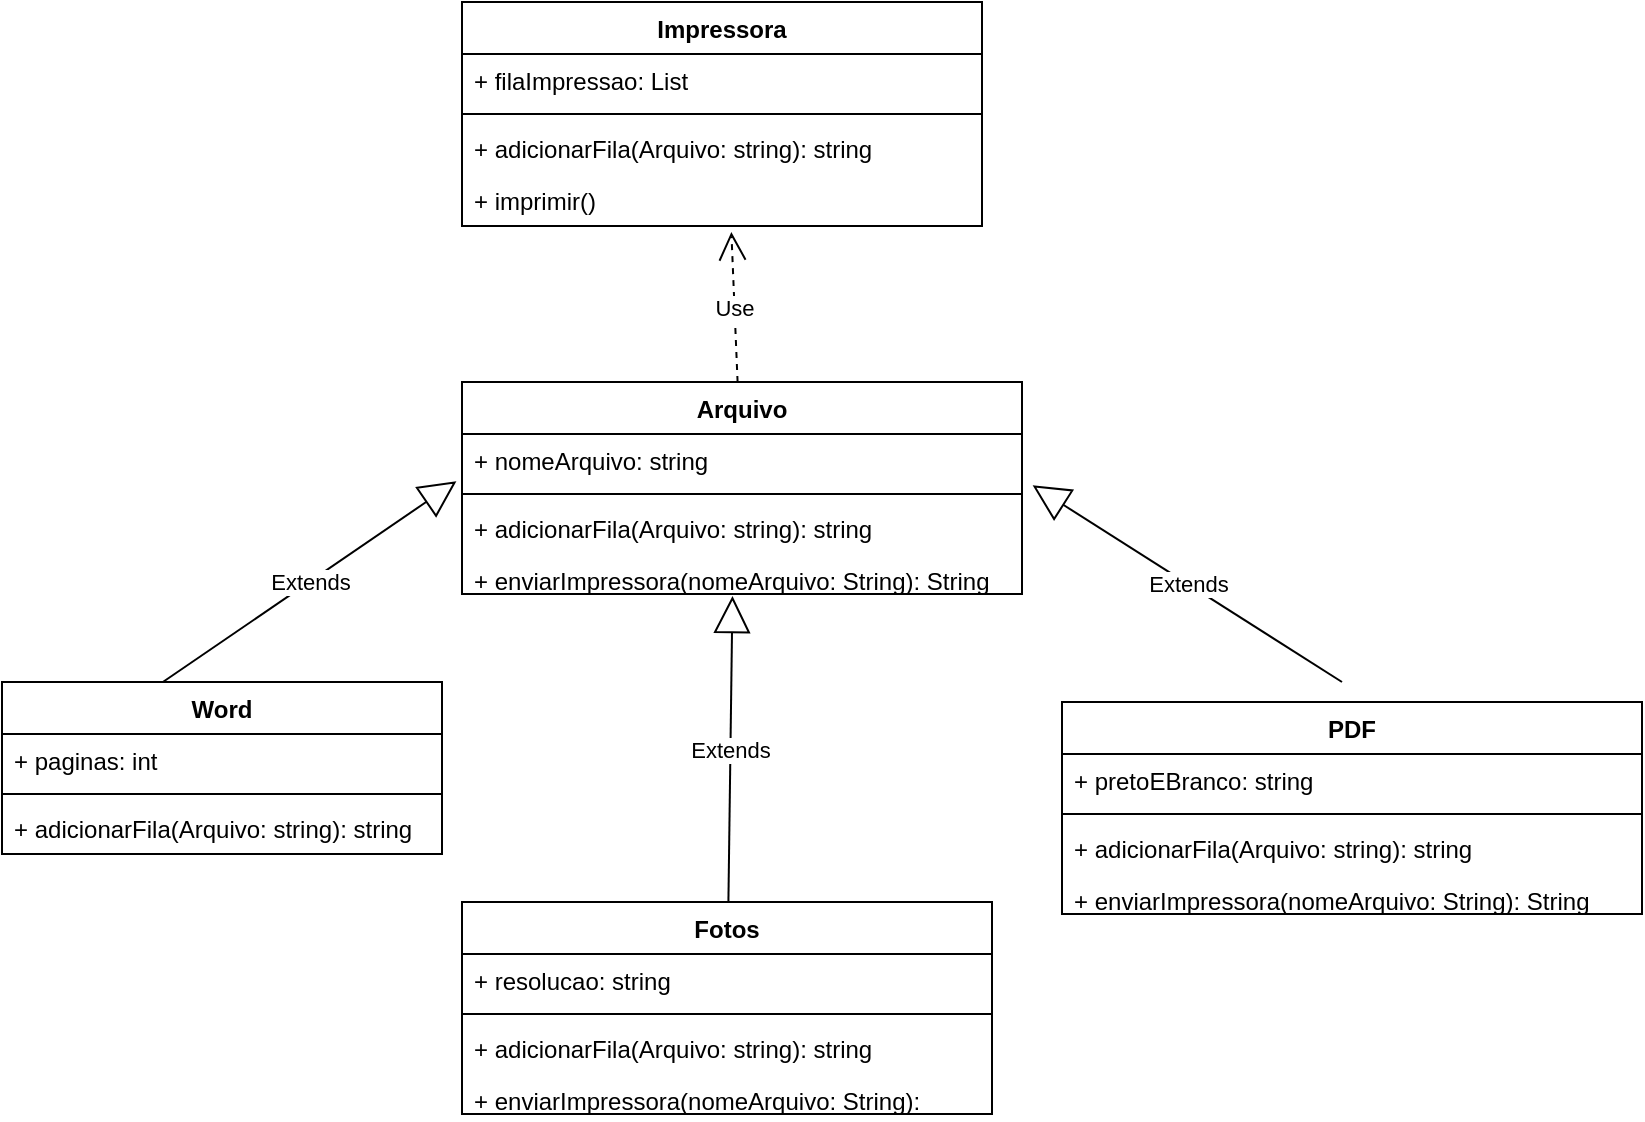 <mxfile version="21.4.0" type="google">
  <diagram name="Página-1" id="OxN40ckZnoAkPMzC_iv0">
    <mxGraphModel grid="1" page="1" gridSize="10" guides="1" tooltips="1" connect="1" arrows="1" fold="1" pageScale="1" pageWidth="827" pageHeight="1169" math="0" shadow="0">
      <root>
        <mxCell id="0" />
        <mxCell id="1" parent="0" />
        <mxCell id="jSgVYsULYHfXrY9TEKTu-5" value="Impressora" style="swimlane;fontStyle=1;align=center;verticalAlign=top;childLayout=stackLayout;horizontal=1;startSize=26;horizontalStack=0;resizeParent=1;resizeParentMax=0;resizeLast=0;collapsible=1;marginBottom=0;whiteSpace=wrap;html=1;" vertex="1" parent="1">
          <mxGeometry x="240" width="260" height="112" as="geometry" />
        </mxCell>
        <mxCell id="jSgVYsULYHfXrY9TEKTu-10" value="+ filaImpressao: List" style="text;strokeColor=none;fillColor=none;align=left;verticalAlign=top;spacingLeft=4;spacingRight=4;overflow=hidden;rotatable=0;points=[[0,0.5],[1,0.5]];portConstraint=eastwest;whiteSpace=wrap;html=1;" vertex="1" parent="jSgVYsULYHfXrY9TEKTu-5">
          <mxGeometry y="26" width="260" height="26" as="geometry" />
        </mxCell>
        <mxCell id="jSgVYsULYHfXrY9TEKTu-7" value="" style="line;strokeWidth=1;fillColor=none;align=left;verticalAlign=middle;spacingTop=-1;spacingLeft=3;spacingRight=3;rotatable=0;labelPosition=right;points=[];portConstraint=eastwest;strokeColor=inherit;" vertex="1" parent="jSgVYsULYHfXrY9TEKTu-5">
          <mxGeometry y="52" width="260" height="8" as="geometry" />
        </mxCell>
        <mxCell id="jSgVYsULYHfXrY9TEKTu-9" value="+ adicionarFila(Arquivo: string): string" style="text;strokeColor=none;fillColor=none;align=left;verticalAlign=top;spacingLeft=4;spacingRight=4;overflow=hidden;rotatable=0;points=[[0,0.5],[1,0.5]];portConstraint=eastwest;whiteSpace=wrap;html=1;" vertex="1" parent="jSgVYsULYHfXrY9TEKTu-5">
          <mxGeometry y="60" width="260" height="26" as="geometry" />
        </mxCell>
        <mxCell id="jSgVYsULYHfXrY9TEKTu-11" value="+ imprimir()" style="text;strokeColor=none;fillColor=none;align=left;verticalAlign=top;spacingLeft=4;spacingRight=4;overflow=hidden;rotatable=0;points=[[0,0.5],[1,0.5]];portConstraint=eastwest;whiteSpace=wrap;html=1;" vertex="1" parent="jSgVYsULYHfXrY9TEKTu-5">
          <mxGeometry y="86" width="260" height="26" as="geometry" />
        </mxCell>
        <mxCell id="jSgVYsULYHfXrY9TEKTu-31" value="Arquivo" style="swimlane;fontStyle=1;align=center;verticalAlign=top;childLayout=stackLayout;horizontal=1;startSize=26;horizontalStack=0;resizeParent=1;resizeParentMax=0;resizeLast=0;collapsible=1;marginBottom=0;whiteSpace=wrap;html=1;" vertex="1" parent="1">
          <mxGeometry x="240" y="190" width="280" height="106" as="geometry" />
        </mxCell>
        <mxCell id="jSgVYsULYHfXrY9TEKTu-32" value="+ nomeArquivo: string" style="text;strokeColor=none;fillColor=none;align=left;verticalAlign=top;spacingLeft=4;spacingRight=4;overflow=hidden;rotatable=0;points=[[0,0.5],[1,0.5]];portConstraint=eastwest;whiteSpace=wrap;html=1;" vertex="1" parent="jSgVYsULYHfXrY9TEKTu-31">
          <mxGeometry y="26" width="280" height="26" as="geometry" />
        </mxCell>
        <mxCell id="jSgVYsULYHfXrY9TEKTu-33" value="" style="line;strokeWidth=1;fillColor=none;align=left;verticalAlign=middle;spacingTop=-1;spacingLeft=3;spacingRight=3;rotatable=0;labelPosition=right;points=[];portConstraint=eastwest;strokeColor=inherit;" vertex="1" parent="jSgVYsULYHfXrY9TEKTu-31">
          <mxGeometry y="52" width="280" height="8" as="geometry" />
        </mxCell>
        <mxCell id="jSgVYsULYHfXrY9TEKTu-53" value="+ adicionarFila(Arquivo: string): string" style="text;strokeColor=none;fillColor=none;align=left;verticalAlign=top;spacingLeft=4;spacingRight=4;overflow=hidden;rotatable=0;points=[[0,0.5],[1,0.5]];portConstraint=eastwest;whiteSpace=wrap;html=1;" vertex="1" parent="jSgVYsULYHfXrY9TEKTu-31">
          <mxGeometry y="60" width="280" height="26" as="geometry" />
        </mxCell>
        <mxCell id="jSgVYsULYHfXrY9TEKTu-34" value="+ enviarImpressora(nomeArquivo: String): String" style="text;strokeColor=none;fillColor=none;align=left;verticalAlign=top;spacingLeft=4;spacingRight=4;overflow=hidden;rotatable=0;points=[[0,0.5],[1,0.5]];portConstraint=eastwest;whiteSpace=wrap;html=1;" vertex="1" parent="jSgVYsULYHfXrY9TEKTu-31">
          <mxGeometry y="86" width="280" height="20" as="geometry" />
        </mxCell>
        <mxCell id="jSgVYsULYHfXrY9TEKTu-36" value="Extends" style="endArrow=block;endSize=16;endFill=0;html=1;rounded=0;entryX=1.019;entryY=0.987;entryDx=0;entryDy=0;entryPerimeter=0;exitX=0.5;exitY=0;exitDx=0;exitDy=0;" edge="1" parent="1" target="jSgVYsULYHfXrY9TEKTu-32">
          <mxGeometry width="160" relative="1" as="geometry">
            <mxPoint x="680" y="340" as="sourcePoint" />
            <mxPoint x="490" y="230" as="targetPoint" />
          </mxGeometry>
        </mxCell>
        <mxCell id="jSgVYsULYHfXrY9TEKTu-37" value="Extends" style="endArrow=block;endSize=16;endFill=0;html=1;rounded=0;entryX=0.483;entryY=1.05;entryDx=0;entryDy=0;entryPerimeter=0;" edge="1" parent="1" source="jSgVYsULYHfXrY9TEKTu-47" target="jSgVYsULYHfXrY9TEKTu-34">
          <mxGeometry width="160" relative="1" as="geometry">
            <mxPoint x="371.42" y="329.688" as="sourcePoint" />
            <mxPoint x="490" y="230" as="targetPoint" />
          </mxGeometry>
        </mxCell>
        <mxCell id="jSgVYsULYHfXrY9TEKTu-40" value="Extends" style="endArrow=block;endSize=16;endFill=0;html=1;rounded=0;exitX=0.364;exitY=0.003;exitDx=0;exitDy=0;exitPerimeter=0;entryX=-0.01;entryY=0.91;entryDx=0;entryDy=0;entryPerimeter=0;" edge="1" parent="1" source="jSgVYsULYHfXrY9TEKTu-43" target="jSgVYsULYHfXrY9TEKTu-32">
          <mxGeometry width="160" relative="1" as="geometry">
            <mxPoint x="92.64" y="331.58" as="sourcePoint" />
            <mxPoint x="490" y="230" as="targetPoint" />
          </mxGeometry>
        </mxCell>
        <mxCell id="jSgVYsULYHfXrY9TEKTu-41" value="Use" style="endArrow=open;endSize=12;dashed=1;html=1;rounded=0;entryX=0.518;entryY=1.115;entryDx=0;entryDy=0;entryPerimeter=0;" edge="1" parent="1" source="jSgVYsULYHfXrY9TEKTu-31" target="jSgVYsULYHfXrY9TEKTu-11">
          <mxGeometry width="160" relative="1" as="geometry">
            <mxPoint x="330" y="130" as="sourcePoint" />
            <mxPoint x="490" y="130" as="targetPoint" />
          </mxGeometry>
        </mxCell>
        <mxCell id="jSgVYsULYHfXrY9TEKTu-43" value="Word" style="swimlane;fontStyle=1;align=center;verticalAlign=top;childLayout=stackLayout;horizontal=1;startSize=26;horizontalStack=0;resizeParent=1;resizeParentMax=0;resizeLast=0;collapsible=1;marginBottom=0;whiteSpace=wrap;html=1;" vertex="1" parent="1">
          <mxGeometry x="10" y="340" width="220" height="86" as="geometry" />
        </mxCell>
        <mxCell id="jSgVYsULYHfXrY9TEKTu-44" value="+ paginas: int" style="text;strokeColor=none;fillColor=none;align=left;verticalAlign=top;spacingLeft=4;spacingRight=4;overflow=hidden;rotatable=0;points=[[0,0.5],[1,0.5]];portConstraint=eastwest;whiteSpace=wrap;html=1;" vertex="1" parent="jSgVYsULYHfXrY9TEKTu-43">
          <mxGeometry y="26" width="220" height="26" as="geometry" />
        </mxCell>
        <mxCell id="jSgVYsULYHfXrY9TEKTu-45" value="" style="line;strokeWidth=1;fillColor=none;align=left;verticalAlign=middle;spacingTop=-1;spacingLeft=3;spacingRight=3;rotatable=0;labelPosition=right;points=[];portConstraint=eastwest;strokeColor=inherit;" vertex="1" parent="jSgVYsULYHfXrY9TEKTu-43">
          <mxGeometry y="52" width="220" height="8" as="geometry" />
        </mxCell>
        <mxCell id="jSgVYsULYHfXrY9TEKTu-54" value="+ adicionarFila(Arquivo: string): string" style="text;strokeColor=none;fillColor=none;align=left;verticalAlign=top;spacingLeft=4;spacingRight=4;overflow=hidden;rotatable=0;points=[[0,0.5],[1,0.5]];portConstraint=eastwest;whiteSpace=wrap;html=1;" vertex="1" parent="jSgVYsULYHfXrY9TEKTu-43">
          <mxGeometry y="60" width="220" height="26" as="geometry" />
        </mxCell>
        <mxCell id="jSgVYsULYHfXrY9TEKTu-47" value="Fotos" style="swimlane;fontStyle=1;align=center;verticalAlign=top;childLayout=stackLayout;horizontal=1;startSize=26;horizontalStack=0;resizeParent=1;resizeParentMax=0;resizeLast=0;collapsible=1;marginBottom=0;whiteSpace=wrap;html=1;" vertex="1" parent="1">
          <mxGeometry x="240" y="450" width="265" height="106" as="geometry" />
        </mxCell>
        <mxCell id="jSgVYsULYHfXrY9TEKTu-48" value="+ resolucao: string" style="text;strokeColor=none;fillColor=none;align=left;verticalAlign=top;spacingLeft=4;spacingRight=4;overflow=hidden;rotatable=0;points=[[0,0.5],[1,0.5]];portConstraint=eastwest;whiteSpace=wrap;html=1;" vertex="1" parent="jSgVYsULYHfXrY9TEKTu-47">
          <mxGeometry y="26" width="265" height="26" as="geometry" />
        </mxCell>
        <mxCell id="jSgVYsULYHfXrY9TEKTu-49" value="" style="line;strokeWidth=1;fillColor=none;align=left;verticalAlign=middle;spacingTop=-1;spacingLeft=3;spacingRight=3;rotatable=0;labelPosition=right;points=[];portConstraint=eastwest;strokeColor=inherit;" vertex="1" parent="jSgVYsULYHfXrY9TEKTu-47">
          <mxGeometry y="52" width="265" height="8" as="geometry" />
        </mxCell>
        <mxCell id="jSgVYsULYHfXrY9TEKTu-57" value="+ adicionarFila(Arquivo: string): string" style="text;strokeColor=none;fillColor=none;align=left;verticalAlign=top;spacingLeft=4;spacingRight=4;overflow=hidden;rotatable=0;points=[[0,0.5],[1,0.5]];portConstraint=eastwest;whiteSpace=wrap;html=1;" vertex="1" parent="jSgVYsULYHfXrY9TEKTu-47">
          <mxGeometry y="60" width="265" height="26" as="geometry" />
        </mxCell>
        <mxCell id="jSgVYsULYHfXrY9TEKTu-58" value="+ enviarImpressora(nomeArquivo: String): String" style="text;strokeColor=none;fillColor=none;align=left;verticalAlign=top;spacingLeft=4;spacingRight=4;overflow=hidden;rotatable=0;points=[[0,0.5],[1,0.5]];portConstraint=eastwest;whiteSpace=wrap;html=1;" vertex="1" parent="jSgVYsULYHfXrY9TEKTu-47">
          <mxGeometry y="86" width="265" height="20" as="geometry" />
        </mxCell>
        <mxCell id="jSgVYsULYHfXrY9TEKTu-50" value="PDF" style="swimlane;fontStyle=1;align=center;verticalAlign=top;childLayout=stackLayout;horizontal=1;startSize=26;horizontalStack=0;resizeParent=1;resizeParentMax=0;resizeLast=0;collapsible=1;marginBottom=0;whiteSpace=wrap;html=1;" vertex="1" parent="1">
          <mxGeometry x="540" y="350" width="290" height="106" as="geometry" />
        </mxCell>
        <mxCell id="jSgVYsULYHfXrY9TEKTu-51" value="+ pretoEBranco: string" style="text;strokeColor=none;fillColor=none;align=left;verticalAlign=top;spacingLeft=4;spacingRight=4;overflow=hidden;rotatable=0;points=[[0,0.5],[1,0.5]];portConstraint=eastwest;whiteSpace=wrap;html=1;" vertex="1" parent="jSgVYsULYHfXrY9TEKTu-50">
          <mxGeometry y="26" width="290" height="26" as="geometry" />
        </mxCell>
        <mxCell id="jSgVYsULYHfXrY9TEKTu-52" value="" style="line;strokeWidth=1;fillColor=none;align=left;verticalAlign=middle;spacingTop=-1;spacingLeft=3;spacingRight=3;rotatable=0;labelPosition=right;points=[];portConstraint=eastwest;strokeColor=inherit;" vertex="1" parent="jSgVYsULYHfXrY9TEKTu-50">
          <mxGeometry y="52" width="290" height="8" as="geometry" />
        </mxCell>
        <mxCell id="jSgVYsULYHfXrY9TEKTu-60" value="+ adicionarFila(Arquivo: string): string" style="text;strokeColor=none;fillColor=none;align=left;verticalAlign=top;spacingLeft=4;spacingRight=4;overflow=hidden;rotatable=0;points=[[0,0.5],[1,0.5]];portConstraint=eastwest;whiteSpace=wrap;html=1;" vertex="1" parent="jSgVYsULYHfXrY9TEKTu-50">
          <mxGeometry y="60" width="290" height="26" as="geometry" />
        </mxCell>
        <mxCell id="jSgVYsULYHfXrY9TEKTu-59" value="+ enviarImpressora(nomeArquivo: String): String" style="text;strokeColor=none;fillColor=none;align=left;verticalAlign=top;spacingLeft=4;spacingRight=4;overflow=hidden;rotatable=0;points=[[0,0.5],[1,0.5]];portConstraint=eastwest;whiteSpace=wrap;html=1;" vertex="1" parent="jSgVYsULYHfXrY9TEKTu-50">
          <mxGeometry y="86" width="290" height="20" as="geometry" />
        </mxCell>
      </root>
    </mxGraphModel>
  </diagram>
</mxfile>
